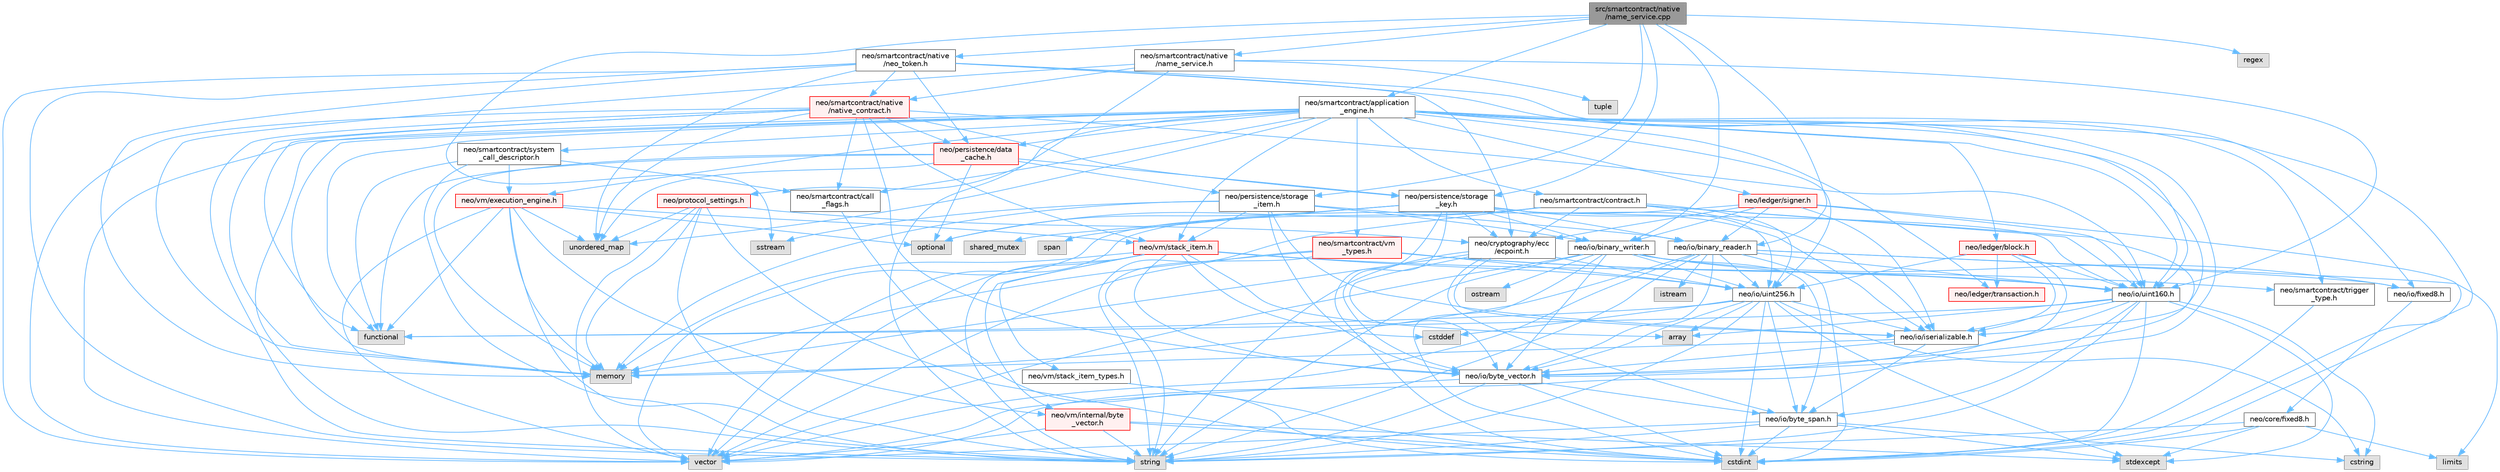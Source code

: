 digraph "src/smartcontract/native/name_service.cpp"
{
 // LATEX_PDF_SIZE
  bgcolor="transparent";
  edge [fontname=Helvetica,fontsize=10,labelfontname=Helvetica,labelfontsize=10];
  node [fontname=Helvetica,fontsize=10,shape=box,height=0.2,width=0.4];
  Node1 [id="Node000001",label="src/smartcontract/native\l/name_service.cpp",height=0.2,width=0.4,color="gray40", fillcolor="grey60", style="filled", fontcolor="black",tooltip=" "];
  Node1 -> Node2 [id="edge1_Node000001_Node000002",color="steelblue1",style="solid",tooltip=" "];
  Node2 [id="Node000002",label="neo/io/binary_reader.h",height=0.2,width=0.4,color="grey40", fillcolor="white", style="filled",URL="$binary__reader_8h.html",tooltip=" "];
  Node2 -> Node3 [id="edge2_Node000002_Node000003",color="steelblue1",style="solid",tooltip=" "];
  Node3 [id="Node000003",label="neo/io/byte_vector.h",height=0.2,width=0.4,color="grey40", fillcolor="white", style="filled",URL="$io_2byte__vector_8h.html",tooltip=" "];
  Node3 -> Node4 [id="edge3_Node000003_Node000004",color="steelblue1",style="solid",tooltip=" "];
  Node4 [id="Node000004",label="neo/io/byte_span.h",height=0.2,width=0.4,color="grey40", fillcolor="white", style="filled",URL="$io_2byte__span_8h.html",tooltip=" "];
  Node4 -> Node5 [id="edge4_Node000004_Node000005",color="steelblue1",style="solid",tooltip=" "];
  Node5 [id="Node000005",label="cstdint",height=0.2,width=0.4,color="grey60", fillcolor="#E0E0E0", style="filled",tooltip=" "];
  Node4 -> Node6 [id="edge5_Node000004_Node000006",color="steelblue1",style="solid",tooltip=" "];
  Node6 [id="Node000006",label="cstring",height=0.2,width=0.4,color="grey60", fillcolor="#E0E0E0", style="filled",tooltip=" "];
  Node4 -> Node7 [id="edge6_Node000004_Node000007",color="steelblue1",style="solid",tooltip=" "];
  Node7 [id="Node000007",label="stdexcept",height=0.2,width=0.4,color="grey60", fillcolor="#E0E0E0", style="filled",tooltip=" "];
  Node4 -> Node8 [id="edge7_Node000004_Node000008",color="steelblue1",style="solid",tooltip=" "];
  Node8 [id="Node000008",label="string",height=0.2,width=0.4,color="grey60", fillcolor="#E0E0E0", style="filled",tooltip=" "];
  Node4 -> Node9 [id="edge8_Node000004_Node000009",color="steelblue1",style="solid",tooltip=" "];
  Node9 [id="Node000009",label="vector",height=0.2,width=0.4,color="grey60", fillcolor="#E0E0E0", style="filled",tooltip=" "];
  Node3 -> Node5 [id="edge9_Node000003_Node000005",color="steelblue1",style="solid",tooltip=" "];
  Node3 -> Node8 [id="edge10_Node000003_Node000008",color="steelblue1",style="solid",tooltip=" "];
  Node3 -> Node9 [id="edge11_Node000003_Node000009",color="steelblue1",style="solid",tooltip=" "];
  Node2 -> Node10 [id="edge12_Node000002_Node000010",color="steelblue1",style="solid",tooltip=" "];
  Node10 [id="Node000010",label="neo/io/fixed8.h",height=0.2,width=0.4,color="grey40", fillcolor="white", style="filled",URL="$io_2fixed8_8h.html",tooltip=" "];
  Node10 -> Node11 [id="edge13_Node000010_Node000011",color="steelblue1",style="solid",tooltip=" "];
  Node11 [id="Node000011",label="neo/core/fixed8.h",height=0.2,width=0.4,color="grey40", fillcolor="white", style="filled",URL="$core_2fixed8_8h.html",tooltip=" "];
  Node11 -> Node5 [id="edge14_Node000011_Node000005",color="steelblue1",style="solid",tooltip=" "];
  Node11 -> Node12 [id="edge15_Node000011_Node000012",color="steelblue1",style="solid",tooltip=" "];
  Node12 [id="Node000012",label="limits",height=0.2,width=0.4,color="grey60", fillcolor="#E0E0E0", style="filled",tooltip=" "];
  Node11 -> Node7 [id="edge16_Node000011_Node000007",color="steelblue1",style="solid",tooltip=" "];
  Node11 -> Node8 [id="edge17_Node000011_Node000008",color="steelblue1",style="solid",tooltip=" "];
  Node2 -> Node13 [id="edge18_Node000002_Node000013",color="steelblue1",style="solid",tooltip=" "];
  Node13 [id="Node000013",label="neo/io/uint160.h",height=0.2,width=0.4,color="grey40", fillcolor="white", style="filled",URL="$uint160_8h.html",tooltip=" "];
  Node13 -> Node4 [id="edge19_Node000013_Node000004",color="steelblue1",style="solid",tooltip=" "];
  Node13 -> Node3 [id="edge20_Node000013_Node000003",color="steelblue1",style="solid",tooltip=" "];
  Node13 -> Node14 [id="edge21_Node000013_Node000014",color="steelblue1",style="solid",tooltip=" "];
  Node14 [id="Node000014",label="neo/io/iserializable.h",height=0.2,width=0.4,color="grey40", fillcolor="white", style="filled",URL="$iserializable_8h.html",tooltip=" "];
  Node14 -> Node4 [id="edge22_Node000014_Node000004",color="steelblue1",style="solid",tooltip=" "];
  Node14 -> Node3 [id="edge23_Node000014_Node000003",color="steelblue1",style="solid",tooltip=" "];
  Node14 -> Node15 [id="edge24_Node000014_Node000015",color="steelblue1",style="solid",tooltip=" "];
  Node15 [id="Node000015",label="memory",height=0.2,width=0.4,color="grey60", fillcolor="#E0E0E0", style="filled",tooltip=" "];
  Node13 -> Node16 [id="edge25_Node000013_Node000016",color="steelblue1",style="solid",tooltip=" "];
  Node16 [id="Node000016",label="array",height=0.2,width=0.4,color="grey60", fillcolor="#E0E0E0", style="filled",tooltip=" "];
  Node13 -> Node5 [id="edge26_Node000013_Node000005",color="steelblue1",style="solid",tooltip=" "];
  Node13 -> Node6 [id="edge27_Node000013_Node000006",color="steelblue1",style="solid",tooltip=" "];
  Node13 -> Node17 [id="edge28_Node000013_Node000017",color="steelblue1",style="solid",tooltip=" "];
  Node17 [id="Node000017",label="functional",height=0.2,width=0.4,color="grey60", fillcolor="#E0E0E0", style="filled",tooltip=" "];
  Node13 -> Node7 [id="edge29_Node000013_Node000007",color="steelblue1",style="solid",tooltip=" "];
  Node13 -> Node8 [id="edge30_Node000013_Node000008",color="steelblue1",style="solid",tooltip=" "];
  Node2 -> Node18 [id="edge31_Node000002_Node000018",color="steelblue1",style="solid",tooltip=" "];
  Node18 [id="Node000018",label="neo/io/uint256.h",height=0.2,width=0.4,color="grey40", fillcolor="white", style="filled",URL="$uint256_8h.html",tooltip=" "];
  Node18 -> Node4 [id="edge32_Node000018_Node000004",color="steelblue1",style="solid",tooltip=" "];
  Node18 -> Node3 [id="edge33_Node000018_Node000003",color="steelblue1",style="solid",tooltip=" "];
  Node18 -> Node14 [id="edge34_Node000018_Node000014",color="steelblue1",style="solid",tooltip=" "];
  Node18 -> Node16 [id="edge35_Node000018_Node000016",color="steelblue1",style="solid",tooltip=" "];
  Node18 -> Node19 [id="edge36_Node000018_Node000019",color="steelblue1",style="solid",tooltip=" "];
  Node19 [id="Node000019",label="cstddef",height=0.2,width=0.4,color="grey60", fillcolor="#E0E0E0", style="filled",tooltip=" "];
  Node18 -> Node5 [id="edge37_Node000018_Node000005",color="steelblue1",style="solid",tooltip=" "];
  Node18 -> Node6 [id="edge38_Node000018_Node000006",color="steelblue1",style="solid",tooltip=" "];
  Node18 -> Node17 [id="edge39_Node000018_Node000017",color="steelblue1",style="solid",tooltip=" "];
  Node18 -> Node7 [id="edge40_Node000018_Node000007",color="steelblue1",style="solid",tooltip=" "];
  Node18 -> Node8 [id="edge41_Node000018_Node000008",color="steelblue1",style="solid",tooltip=" "];
  Node2 -> Node5 [id="edge42_Node000002_Node000005",color="steelblue1",style="solid",tooltip=" "];
  Node2 -> Node20 [id="edge43_Node000002_Node000020",color="steelblue1",style="solid",tooltip=" "];
  Node20 [id="Node000020",label="istream",height=0.2,width=0.4,color="grey60", fillcolor="#E0E0E0", style="filled",tooltip=" "];
  Node2 -> Node12 [id="edge44_Node000002_Node000012",color="steelblue1",style="solid",tooltip=" "];
  Node2 -> Node15 [id="edge45_Node000002_Node000015",color="steelblue1",style="solid",tooltip=" "];
  Node2 -> Node8 [id="edge46_Node000002_Node000008",color="steelblue1",style="solid",tooltip=" "];
  Node2 -> Node9 [id="edge47_Node000002_Node000009",color="steelblue1",style="solid",tooltip=" "];
  Node1 -> Node21 [id="edge48_Node000001_Node000021",color="steelblue1",style="solid",tooltip=" "];
  Node21 [id="Node000021",label="neo/io/binary_writer.h",height=0.2,width=0.4,color="grey40", fillcolor="white", style="filled",URL="$binary__writer_8h.html",tooltip=" "];
  Node21 -> Node4 [id="edge49_Node000021_Node000004",color="steelblue1",style="solid",tooltip=" "];
  Node21 -> Node3 [id="edge50_Node000021_Node000003",color="steelblue1",style="solid",tooltip=" "];
  Node21 -> Node10 [id="edge51_Node000021_Node000010",color="steelblue1",style="solid",tooltip=" "];
  Node21 -> Node13 [id="edge52_Node000021_Node000013",color="steelblue1",style="solid",tooltip=" "];
  Node21 -> Node18 [id="edge53_Node000021_Node000018",color="steelblue1",style="solid",tooltip=" "];
  Node21 -> Node5 [id="edge54_Node000021_Node000005",color="steelblue1",style="solid",tooltip=" "];
  Node21 -> Node22 [id="edge55_Node000021_Node000022",color="steelblue1",style="solid",tooltip=" "];
  Node22 [id="Node000022",label="ostream",height=0.2,width=0.4,color="grey60", fillcolor="#E0E0E0", style="filled",tooltip=" "];
  Node21 -> Node8 [id="edge56_Node000021_Node000008",color="steelblue1",style="solid",tooltip=" "];
  Node21 -> Node9 [id="edge57_Node000021_Node000009",color="steelblue1",style="solid",tooltip=" "];
  Node1 -> Node23 [id="edge58_Node000001_Node000023",color="steelblue1",style="solid",tooltip=" "];
  Node23 [id="Node000023",label="neo/persistence/storage\l_item.h",height=0.2,width=0.4,color="grey40", fillcolor="white", style="filled",URL="$persistence_2storage__item_8h.html",tooltip=" "];
  Node23 -> Node2 [id="edge59_Node000023_Node000002",color="steelblue1",style="solid",tooltip=" "];
  Node23 -> Node21 [id="edge60_Node000023_Node000021",color="steelblue1",style="solid",tooltip=" "];
  Node23 -> Node3 [id="edge61_Node000023_Node000003",color="steelblue1",style="solid",tooltip=" "];
  Node23 -> Node14 [id="edge62_Node000023_Node000014",color="steelblue1",style="solid",tooltip=" "];
  Node23 -> Node24 [id="edge63_Node000023_Node000024",color="steelblue1",style="solid",tooltip=" "];
  Node24 [id="Node000024",label="neo/vm/stack_item.h",height=0.2,width=0.4,color="red", fillcolor="#FFF0F0", style="filled",URL="$stack__item_8h.html",tooltip=" "];
  Node24 -> Node3 [id="edge64_Node000024_Node000003",color="steelblue1",style="solid",tooltip=" "];
  Node24 -> Node13 [id="edge65_Node000024_Node000013",color="steelblue1",style="solid",tooltip=" "];
  Node24 -> Node18 [id="edge66_Node000024_Node000018",color="steelblue1",style="solid",tooltip=" "];
  Node24 -> Node25 [id="edge67_Node000024_Node000025",color="steelblue1",style="solid",tooltip=" "];
  Node25 [id="Node000025",label="neo/vm/internal/byte\l_vector.h",height=0.2,width=0.4,color="red", fillcolor="#FFF0F0", style="filled",URL="$vm_2internal_2byte__vector_8h.html",tooltip=" "];
  Node25 -> Node5 [id="edge68_Node000025_Node000005",color="steelblue1",style="solid",tooltip=" "];
  Node25 -> Node7 [id="edge69_Node000025_Node000007",color="steelblue1",style="solid",tooltip=" "];
  Node25 -> Node8 [id="edge70_Node000025_Node000008",color="steelblue1",style="solid",tooltip=" "];
  Node25 -> Node9 [id="edge71_Node000025_Node000009",color="steelblue1",style="solid",tooltip=" "];
  Node24 -> Node27 [id="edge72_Node000024_Node000027",color="steelblue1",style="solid",tooltip=" "];
  Node27 [id="Node000027",label="neo/vm/stack_item_types.h",height=0.2,width=0.4,color="grey40", fillcolor="white", style="filled",URL="$stack__item__types_8h.html",tooltip=" "];
  Node27 -> Node5 [id="edge73_Node000027_Node000005",color="steelblue1",style="solid",tooltip=" "];
  Node24 -> Node16 [id="edge74_Node000024_Node000016",color="steelblue1",style="solid",tooltip=" "];
  Node24 -> Node19 [id="edge75_Node000024_Node000019",color="steelblue1",style="solid",tooltip=" "];
  Node24 -> Node15 [id="edge76_Node000024_Node000015",color="steelblue1",style="solid",tooltip=" "];
  Node24 -> Node8 [id="edge77_Node000024_Node000008",color="steelblue1",style="solid",tooltip=" "];
  Node24 -> Node9 [id="edge78_Node000024_Node000009",color="steelblue1",style="solid",tooltip=" "];
  Node23 -> Node15 [id="edge79_Node000023_Node000015",color="steelblue1",style="solid",tooltip=" "];
  Node23 -> Node29 [id="edge80_Node000023_Node000029",color="steelblue1",style="solid",tooltip=" "];
  Node29 [id="Node000029",label="sstream",height=0.2,width=0.4,color="grey60", fillcolor="#E0E0E0", style="filled",tooltip=" "];
  Node1 -> Node30 [id="edge81_Node000001_Node000030",color="steelblue1",style="solid",tooltip=" "];
  Node30 [id="Node000030",label="neo/persistence/storage\l_key.h",height=0.2,width=0.4,color="grey40", fillcolor="white", style="filled",URL="$persistence_2storage__key_8h.html",tooltip=" "];
  Node30 -> Node31 [id="edge82_Node000030_Node000031",color="steelblue1",style="solid",tooltip=" "];
  Node31 [id="Node000031",label="neo/cryptography/ecc\l/ecpoint.h",height=0.2,width=0.4,color="grey40", fillcolor="white", style="filled",URL="$ecpoint_8h.html",tooltip=" "];
  Node31 -> Node4 [id="edge83_Node000031_Node000004",color="steelblue1",style="solid",tooltip=" "];
  Node31 -> Node3 [id="edge84_Node000031_Node000003",color="steelblue1",style="solid",tooltip=" "];
  Node31 -> Node14 [id="edge85_Node000031_Node000014",color="steelblue1",style="solid",tooltip=" "];
  Node31 -> Node18 [id="edge86_Node000031_Node000018",color="steelblue1",style="solid",tooltip=" "];
  Node31 -> Node15 [id="edge87_Node000031_Node000015",color="steelblue1",style="solid",tooltip=" "];
  Node31 -> Node8 [id="edge88_Node000031_Node000008",color="steelblue1",style="solid",tooltip=" "];
  Node30 -> Node2 [id="edge89_Node000030_Node000002",color="steelblue1",style="solid",tooltip=" "];
  Node30 -> Node21 [id="edge90_Node000030_Node000021",color="steelblue1",style="solid",tooltip=" "];
  Node30 -> Node3 [id="edge91_Node000030_Node000003",color="steelblue1",style="solid",tooltip=" "];
  Node30 -> Node14 [id="edge92_Node000030_Node000014",color="steelblue1",style="solid",tooltip=" "];
  Node30 -> Node13 [id="edge93_Node000030_Node000013",color="steelblue1",style="solid",tooltip=" "];
  Node30 -> Node18 [id="edge94_Node000030_Node000018",color="steelblue1",style="solid",tooltip=" "];
  Node30 -> Node5 [id="edge95_Node000030_Node000005",color="steelblue1",style="solid",tooltip=" "];
  Node30 -> Node32 [id="edge96_Node000030_Node000032",color="steelblue1",style="solid",tooltip=" "];
  Node32 [id="Node000032",label="optional",height=0.2,width=0.4,color="grey60", fillcolor="#E0E0E0", style="filled",tooltip=" "];
  Node30 -> Node33 [id="edge97_Node000030_Node000033",color="steelblue1",style="solid",tooltip=" "];
  Node33 [id="Node000033",label="shared_mutex",height=0.2,width=0.4,color="grey60", fillcolor="#E0E0E0", style="filled",tooltip=" "];
  Node30 -> Node34 [id="edge98_Node000030_Node000034",color="steelblue1",style="solid",tooltip=" "];
  Node34 [id="Node000034",label="span",height=0.2,width=0.4,color="grey60", fillcolor="#E0E0E0", style="filled",tooltip=" "];
  Node1 -> Node35 [id="edge99_Node000001_Node000035",color="steelblue1",style="solid",tooltip=" "];
  Node35 [id="Node000035",label="neo/smartcontract/application\l_engine.h",height=0.2,width=0.4,color="grey40", fillcolor="white", style="filled",URL="$application__engine_8h.html",tooltip=" "];
  Node35 -> Node3 [id="edge100_Node000035_Node000003",color="steelblue1",style="solid",tooltip=" "];
  Node35 -> Node14 [id="edge101_Node000035_Node000014",color="steelblue1",style="solid",tooltip=" "];
  Node35 -> Node13 [id="edge102_Node000035_Node000013",color="steelblue1",style="solid",tooltip=" "];
  Node35 -> Node18 [id="edge103_Node000035_Node000018",color="steelblue1",style="solid",tooltip=" "];
  Node35 -> Node36 [id="edge104_Node000035_Node000036",color="steelblue1",style="solid",tooltip=" "];
  Node36 [id="Node000036",label="neo/ledger/block.h",height=0.2,width=0.4,color="red", fillcolor="#FFF0F0", style="filled",URL="$ledger_2block_8h.html",tooltip=" "];
  Node36 -> Node14 [id="edge105_Node000036_Node000014",color="steelblue1",style="solid",tooltip=" "];
  Node36 -> Node13 [id="edge106_Node000036_Node000013",color="steelblue1",style="solid",tooltip=" "];
  Node36 -> Node18 [id="edge107_Node000036_Node000018",color="steelblue1",style="solid",tooltip=" "];
  Node36 -> Node62 [id="edge108_Node000036_Node000062",color="steelblue1",style="solid",tooltip=" "];
  Node62 [id="Node000062",label="neo/ledger/transaction.h",height=0.2,width=0.4,color="red", fillcolor="#FFF0F0", style="filled",URL="$ledger_2transaction_8h.html",tooltip=" "];
  Node36 -> Node9 [id="edge109_Node000036_Node000009",color="steelblue1",style="solid",tooltip=" "];
  Node35 -> Node66 [id="edge110_Node000035_Node000066",color="steelblue1",style="solid",tooltip=" "];
  Node66 [id="Node000066",label="neo/ledger/signer.h",height=0.2,width=0.4,color="red", fillcolor="#FFF0F0", style="filled",URL="$signer_8h.html",tooltip=" "];
  Node66 -> Node31 [id="edge111_Node000066_Node000031",color="steelblue1",style="solid",tooltip=" "];
  Node66 -> Node2 [id="edge112_Node000066_Node000002",color="steelblue1",style="solid",tooltip=" "];
  Node66 -> Node21 [id="edge113_Node000066_Node000021",color="steelblue1",style="solid",tooltip=" "];
  Node66 -> Node14 [id="edge114_Node000066_Node000014",color="steelblue1",style="solid",tooltip=" "];
  Node66 -> Node13 [id="edge115_Node000066_Node000013",color="steelblue1",style="solid",tooltip=" "];
  Node66 -> Node5 [id="edge116_Node000066_Node000005",color="steelblue1",style="solid",tooltip=" "];
  Node66 -> Node9 [id="edge117_Node000066_Node000009",color="steelblue1",style="solid",tooltip=" "];
  Node35 -> Node62 [id="edge118_Node000035_Node000062",color="steelblue1",style="solid",tooltip=" "];
  Node35 -> Node76 [id="edge119_Node000035_Node000076",color="steelblue1",style="solid",tooltip=" "];
  Node76 [id="Node000076",label="neo/persistence/data\l_cache.h",height=0.2,width=0.4,color="red", fillcolor="#FFF0F0", style="filled",URL="$data__cache_8h.html",tooltip=" "];
  Node76 -> Node23 [id="edge120_Node000076_Node000023",color="steelblue1",style="solid",tooltip=" "];
  Node76 -> Node30 [id="edge121_Node000076_Node000030",color="steelblue1",style="solid",tooltip=" "];
  Node76 -> Node17 [id="edge122_Node000076_Node000017",color="steelblue1",style="solid",tooltip=" "];
  Node76 -> Node15 [id="edge123_Node000076_Node000015",color="steelblue1",style="solid",tooltip=" "];
  Node76 -> Node32 [id="edge124_Node000076_Node000032",color="steelblue1",style="solid",tooltip=" "];
  Node76 -> Node48 [id="edge125_Node000076_Node000048",color="steelblue1",style="solid",tooltip=" "];
  Node48 [id="Node000048",label="unordered_map",height=0.2,width=0.4,color="grey60", fillcolor="#E0E0E0", style="filled",tooltip=" "];
  Node35 -> Node79 [id="edge126_Node000035_Node000079",color="steelblue1",style="solid",tooltip=" "];
  Node79 [id="Node000079",label="neo/protocol_settings.h",height=0.2,width=0.4,color="red", fillcolor="#FFF0F0", style="filled",URL="$protocol__settings_8h.html",tooltip=" "];
  Node79 -> Node31 [id="edge127_Node000079_Node000031",color="steelblue1",style="solid",tooltip=" "];
  Node79 -> Node5 [id="edge128_Node000079_Node000005",color="steelblue1",style="solid",tooltip=" "];
  Node79 -> Node15 [id="edge129_Node000079_Node000015",color="steelblue1",style="solid",tooltip=" "];
  Node79 -> Node8 [id="edge130_Node000079_Node000008",color="steelblue1",style="solid",tooltip=" "];
  Node79 -> Node48 [id="edge131_Node000079_Node000048",color="steelblue1",style="solid",tooltip=" "];
  Node79 -> Node9 [id="edge132_Node000079_Node000009",color="steelblue1",style="solid",tooltip=" "];
  Node35 -> Node81 [id="edge133_Node000035_Node000081",color="steelblue1",style="solid",tooltip=" "];
  Node81 [id="Node000081",label="neo/smartcontract/call\l_flags.h",height=0.2,width=0.4,color="grey40", fillcolor="white", style="filled",URL="$call__flags_8h.html",tooltip=" "];
  Node81 -> Node5 [id="edge134_Node000081_Node000005",color="steelblue1",style="solid",tooltip=" "];
  Node35 -> Node82 [id="edge135_Node000035_Node000082",color="steelblue1",style="solid",tooltip=" "];
  Node82 [id="Node000082",label="neo/smartcontract/contract.h",height=0.2,width=0.4,color="grey40", fillcolor="white", style="filled",URL="$contract_8h.html",tooltip=" "];
  Node82 -> Node31 [id="edge136_Node000082_Node000031",color="steelblue1",style="solid",tooltip=" "];
  Node82 -> Node3 [id="edge137_Node000082_Node000003",color="steelblue1",style="solid",tooltip=" "];
  Node82 -> Node14 [id="edge138_Node000082_Node000014",color="steelblue1",style="solid",tooltip=" "];
  Node82 -> Node13 [id="edge139_Node000082_Node000013",color="steelblue1",style="solid",tooltip=" "];
  Node82 -> Node18 [id="edge140_Node000082_Node000018",color="steelblue1",style="solid",tooltip=" "];
  Node82 -> Node32 [id="edge141_Node000082_Node000032",color="steelblue1",style="solid",tooltip=" "];
  Node82 -> Node8 [id="edge142_Node000082_Node000008",color="steelblue1",style="solid",tooltip=" "];
  Node82 -> Node9 [id="edge143_Node000082_Node000009",color="steelblue1",style="solid",tooltip=" "];
  Node35 -> Node83 [id="edge144_Node000035_Node000083",color="steelblue1",style="solid",tooltip=" "];
  Node83 [id="Node000083",label="neo/smartcontract/system\l_call_descriptor.h",height=0.2,width=0.4,color="grey40", fillcolor="white", style="filled",URL="$system__call__descriptor_8h.html",tooltip=" "];
  Node83 -> Node81 [id="edge145_Node000083_Node000081",color="steelblue1",style="solid",tooltip=" "];
  Node83 -> Node84 [id="edge146_Node000083_Node000084",color="steelblue1",style="solid",tooltip=" "];
  Node84 [id="Node000084",label="neo/vm/execution_engine.h",height=0.2,width=0.4,color="red", fillcolor="#FFF0F0", style="filled",URL="$execution__engine_8h.html",tooltip=" "];
  Node84 -> Node25 [id="edge147_Node000084_Node000025",color="steelblue1",style="solid",tooltip=" "];
  Node84 -> Node24 [id="edge148_Node000084_Node000024",color="steelblue1",style="solid",tooltip=" "];
  Node84 -> Node17 [id="edge149_Node000084_Node000017",color="steelblue1",style="solid",tooltip=" "];
  Node84 -> Node15 [id="edge150_Node000084_Node000015",color="steelblue1",style="solid",tooltip=" "];
  Node84 -> Node32 [id="edge151_Node000084_Node000032",color="steelblue1",style="solid",tooltip=" "];
  Node84 -> Node8 [id="edge152_Node000084_Node000008",color="steelblue1",style="solid",tooltip=" "];
  Node84 -> Node48 [id="edge153_Node000084_Node000048",color="steelblue1",style="solid",tooltip=" "];
  Node84 -> Node9 [id="edge154_Node000084_Node000009",color="steelblue1",style="solid",tooltip=" "];
  Node83 -> Node17 [id="edge155_Node000083_Node000017",color="steelblue1",style="solid",tooltip=" "];
  Node83 -> Node8 [id="edge156_Node000083_Node000008",color="steelblue1",style="solid",tooltip=" "];
  Node35 -> Node98 [id="edge157_Node000035_Node000098",color="steelblue1",style="solid",tooltip=" "];
  Node98 [id="Node000098",label="neo/smartcontract/trigger\l_type.h",height=0.2,width=0.4,color="grey40", fillcolor="white", style="filled",URL="$trigger__type_8h.html",tooltip=" "];
  Node98 -> Node5 [id="edge158_Node000098_Node000005",color="steelblue1",style="solid",tooltip=" "];
  Node35 -> Node99 [id="edge159_Node000035_Node000099",color="steelblue1",style="solid",tooltip=" "];
  Node99 [id="Node000099",label="neo/smartcontract/vm\l_types.h",height=0.2,width=0.4,color="red", fillcolor="#FFF0F0", style="filled",URL="$vm__types_8h.html",tooltip=" "];
  Node99 -> Node13 [id="edge160_Node000099_Node000013",color="steelblue1",style="solid",tooltip=" "];
  Node99 -> Node18 [id="edge161_Node000099_Node000018",color="steelblue1",style="solid",tooltip=" "];
  Node99 -> Node98 [id="edge162_Node000099_Node000098",color="steelblue1",style="solid",tooltip=" "];
  Node99 -> Node15 [id="edge163_Node000099_Node000015",color="steelblue1",style="solid",tooltip=" "];
  Node99 -> Node8 [id="edge164_Node000099_Node000008",color="steelblue1",style="solid",tooltip=" "];
  Node99 -> Node9 [id="edge165_Node000099_Node000009",color="steelblue1",style="solid",tooltip=" "];
  Node35 -> Node84 [id="edge166_Node000035_Node000084",color="steelblue1",style="solid",tooltip=" "];
  Node35 -> Node24 [id="edge167_Node000035_Node000024",color="steelblue1",style="solid",tooltip=" "];
  Node35 -> Node5 [id="edge168_Node000035_Node000005",color="steelblue1",style="solid",tooltip=" "];
  Node35 -> Node17 [id="edge169_Node000035_Node000017",color="steelblue1",style="solid",tooltip=" "];
  Node35 -> Node15 [id="edge170_Node000035_Node000015",color="steelblue1",style="solid",tooltip=" "];
  Node35 -> Node8 [id="edge171_Node000035_Node000008",color="steelblue1",style="solid",tooltip=" "];
  Node35 -> Node48 [id="edge172_Node000035_Node000048",color="steelblue1",style="solid",tooltip=" "];
  Node35 -> Node9 [id="edge173_Node000035_Node000009",color="steelblue1",style="solid",tooltip=" "];
  Node1 -> Node100 [id="edge174_Node000001_Node000100",color="steelblue1",style="solid",tooltip=" "];
  Node100 [id="Node000100",label="neo/smartcontract/native\l/name_service.h",height=0.2,width=0.4,color="grey40", fillcolor="white", style="filled",URL="$name__service_8h.html",tooltip=" "];
  Node100 -> Node13 [id="edge175_Node000100_Node000013",color="steelblue1",style="solid",tooltip=" "];
  Node100 -> Node101 [id="edge176_Node000100_Node000101",color="steelblue1",style="solid",tooltip=" "];
  Node101 [id="Node000101",label="neo/smartcontract/native\l/native_contract.h",height=0.2,width=0.4,color="red", fillcolor="#FFF0F0", style="filled",URL="$native_2native__contract_8h.html",tooltip=" "];
  Node101 -> Node3 [id="edge177_Node000101_Node000003",color="steelblue1",style="solid",tooltip=" "];
  Node101 -> Node13 [id="edge178_Node000101_Node000013",color="steelblue1",style="solid",tooltip=" "];
  Node101 -> Node76 [id="edge179_Node000101_Node000076",color="steelblue1",style="solid",tooltip=" "];
  Node101 -> Node30 [id="edge180_Node000101_Node000030",color="steelblue1",style="solid",tooltip=" "];
  Node101 -> Node81 [id="edge181_Node000101_Node000081",color="steelblue1",style="solid",tooltip=" "];
  Node101 -> Node24 [id="edge182_Node000101_Node000024",color="steelblue1",style="solid",tooltip=" "];
  Node101 -> Node17 [id="edge183_Node000101_Node000017",color="steelblue1",style="solid",tooltip=" "];
  Node101 -> Node15 [id="edge184_Node000101_Node000015",color="steelblue1",style="solid",tooltip=" "];
  Node101 -> Node8 [id="edge185_Node000101_Node000008",color="steelblue1",style="solid",tooltip=" "];
  Node101 -> Node48 [id="edge186_Node000101_Node000048",color="steelblue1",style="solid",tooltip=" "];
  Node101 -> Node9 [id="edge187_Node000101_Node000009",color="steelblue1",style="solid",tooltip=" "];
  Node100 -> Node15 [id="edge188_Node000100_Node000015",color="steelblue1",style="solid",tooltip=" "];
  Node100 -> Node8 [id="edge189_Node000100_Node000008",color="steelblue1",style="solid",tooltip=" "];
  Node100 -> Node46 [id="edge190_Node000100_Node000046",color="steelblue1",style="solid",tooltip=" "];
  Node46 [id="Node000046",label="tuple",height=0.2,width=0.4,color="grey60", fillcolor="#E0E0E0", style="filled",tooltip=" "];
  Node1 -> Node102 [id="edge191_Node000001_Node000102",color="steelblue1",style="solid",tooltip=" "];
  Node102 [id="Node000102",label="neo/smartcontract/native\l/neo_token.h",height=0.2,width=0.4,color="grey40", fillcolor="white", style="filled",URL="$neo__token_8h.html",tooltip=" "];
  Node102 -> Node31 [id="edge192_Node000102_Node000031",color="steelblue1",style="solid",tooltip=" "];
  Node102 -> Node10 [id="edge193_Node000102_Node000010",color="steelblue1",style="solid",tooltip=" "];
  Node102 -> Node13 [id="edge194_Node000102_Node000013",color="steelblue1",style="solid",tooltip=" "];
  Node102 -> Node76 [id="edge195_Node000102_Node000076",color="steelblue1",style="solid",tooltip=" "];
  Node102 -> Node101 [id="edge196_Node000102_Node000101",color="steelblue1",style="solid",tooltip=" "];
  Node102 -> Node15 [id="edge197_Node000102_Node000015",color="steelblue1",style="solid",tooltip=" "];
  Node102 -> Node8 [id="edge198_Node000102_Node000008",color="steelblue1",style="solid",tooltip=" "];
  Node102 -> Node48 [id="edge199_Node000102_Node000048",color="steelblue1",style="solid",tooltip=" "];
  Node102 -> Node9 [id="edge200_Node000102_Node000009",color="steelblue1",style="solid",tooltip=" "];
  Node1 -> Node103 [id="edge201_Node000001_Node000103",color="steelblue1",style="solid",tooltip=" "];
  Node103 [id="Node000103",label="regex",height=0.2,width=0.4,color="grey60", fillcolor="#E0E0E0", style="filled",tooltip=" "];
  Node1 -> Node29 [id="edge202_Node000001_Node000029",color="steelblue1",style="solid",tooltip=" "];
}
